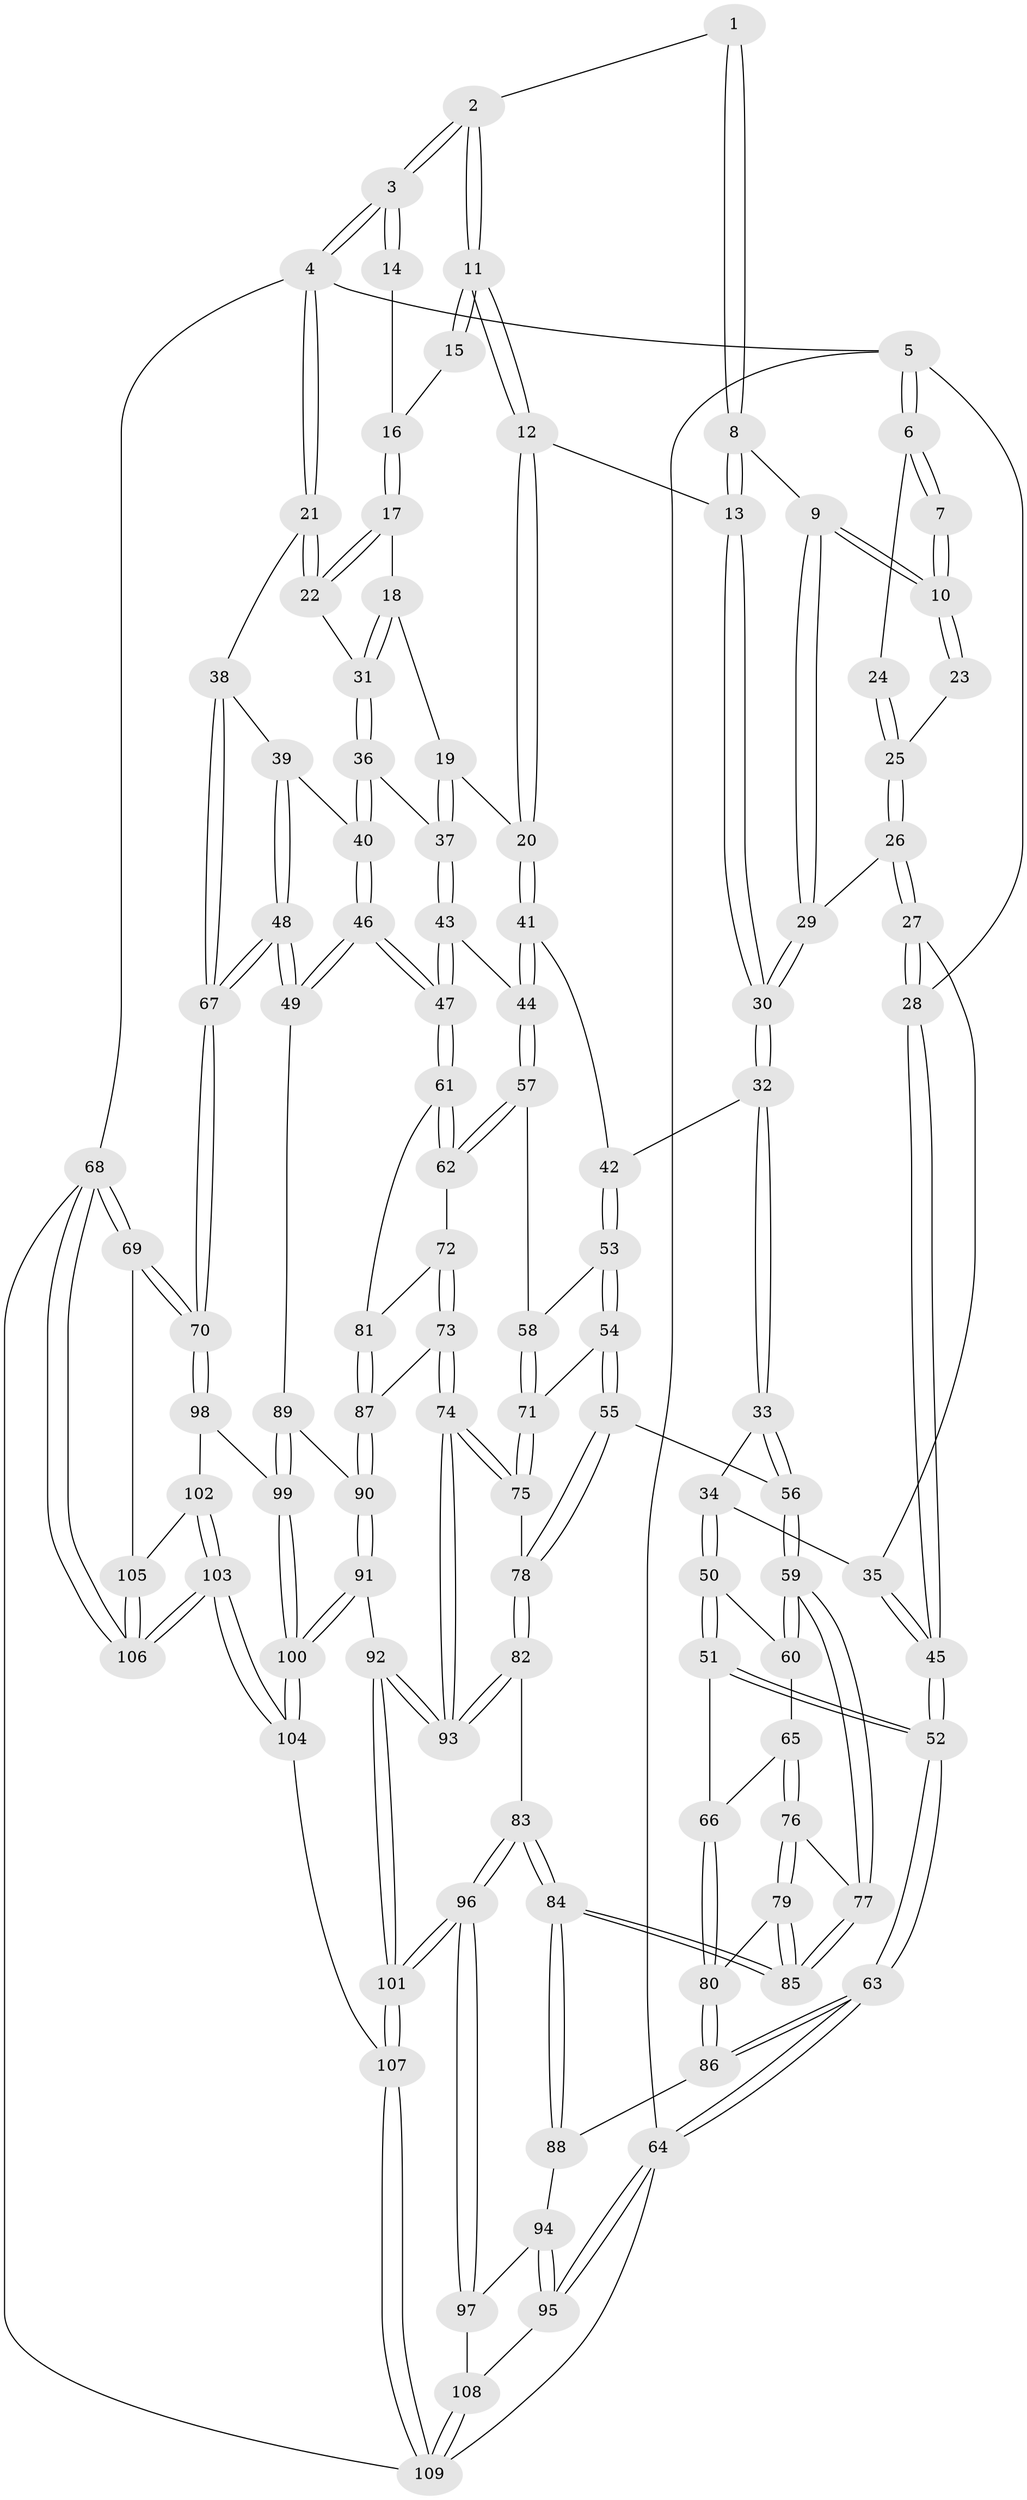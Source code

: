// coarse degree distribution, {3: 0.38636363636363635, 4: 0.4772727272727273, 5: 0.11363636363636363, 2: 0.022727272727272728}
// Generated by graph-tools (version 1.1) at 2025/38/03/04/25 23:38:30]
// undirected, 109 vertices, 269 edges
graph export_dot {
  node [color=gray90,style=filled];
  1 [pos="+0.5069201573309874+0"];
  2 [pos="+0.7071453856607822+0"];
  3 [pos="+1+0"];
  4 [pos="+1+0"];
  5 [pos="+0+0"];
  6 [pos="+0+0"];
  7 [pos="+0.4143760842218033+0"];
  8 [pos="+0.5131350792926449+0.005793685229442973"];
  9 [pos="+0.38611262704755545+0.12059421436006716"];
  10 [pos="+0.3798032695386614+0.11157613332961329"];
  11 [pos="+0.7181268966289629+0.023429923506675318"];
  12 [pos="+0.6718594018624993+0.13894681365431383"];
  13 [pos="+0.6130084152174998+0.14235000376434606"];
  14 [pos="+0.9147029639239809+0"];
  15 [pos="+0.8278571130246237+0.05187527831777835"];
  16 [pos="+0.8614940311872737+0.07677908323152005"];
  17 [pos="+0.8885859195826886+0.10271282401087246"];
  18 [pos="+0.7818751844041639+0.16931031607018762"];
  19 [pos="+0.7117786312537577+0.1618567494374783"];
  20 [pos="+0.6851485507119097+0.15581927219335473"];
  21 [pos="+1+0.08403761008598727"];
  22 [pos="+0.9991499691333494+0.12878326007374435"];
  23 [pos="+0.3204176876679188+0.0785317052889058"];
  24 [pos="+0.07438491497804937+0"];
  25 [pos="+0.20558454266302603+0.14971734792045208"];
  26 [pos="+0.20927017071842102+0.19051983489367025"];
  27 [pos="+0.20652260633200073+0.19751833539256494"];
  28 [pos="+0+0.06817576487296183"];
  29 [pos="+0.3897834322663331+0.13593091489058248"];
  30 [pos="+0.4489007570831481+0.23267822260415866"];
  31 [pos="+0.8655661022425619+0.2249065003951868"];
  32 [pos="+0.4456679994878852+0.24704295693602535"];
  33 [pos="+0.2808223325478017+0.3242044811048447"];
  34 [pos="+0.25013674478014675+0.3130214977333749"];
  35 [pos="+0.20730891775464727+0.22855868448338096"];
  36 [pos="+0.8593838148625859+0.28466802976297284"];
  37 [pos="+0.837117343933111+0.29512510298711453"];
  38 [pos="+1+0.13835458272145038"];
  39 [pos="+0.9417059476581964+0.30167428870964813"];
  40 [pos="+0.9027482376601841+0.31124303831731304"];
  41 [pos="+0.6973981537947234+0.3073426440806293"];
  42 [pos="+0.471385574812671+0.29593075745806713"];
  43 [pos="+0.7493920301251226+0.36441751640381986"];
  44 [pos="+0.7152679050549755+0.3544130375904882"];
  45 [pos="+0+0.31038347746042116"];
  46 [pos="+0.9013569320416923+0.5348505372861785"];
  47 [pos="+0.8929033244497268+0.5311607862283557"];
  48 [pos="+1+0.5734670308821773"];
  49 [pos="+0.9336108650259101+0.5593082949991495"];
  50 [pos="+0.12317645493911547+0.37911140219408646"];
  51 [pos="+0+0.35842330897912195"];
  52 [pos="+0+0.3451661297735314"];
  53 [pos="+0.4745310229371564+0.30701446560066903"];
  54 [pos="+0.4027541916048257+0.46536860130423985"];
  55 [pos="+0.38896528835210925+0.479479444594977"];
  56 [pos="+0.30534723216418147+0.46459313094969984"];
  57 [pos="+0.6534499324562467+0.4079336858601455"];
  58 [pos="+0.5631184986804848+0.4148367095023458"];
  59 [pos="+0.2999197733865245+0.47015659593250586"];
  60 [pos="+0.15885899464826828+0.4385772176221288"];
  61 [pos="+0.8323403037790996+0.5377927259023868"];
  62 [pos="+0.6655806566270746+0.46920802244869037"];
  63 [pos="+0+0.5328979083578119"];
  64 [pos="+0+0.7603952120546112"];
  65 [pos="+0.15987497818758364+0.48684707151021694"];
  66 [pos="+0.12140344911642478+0.5098997198839288"];
  67 [pos="+1+0.6037514742234237"];
  68 [pos="+1+1"];
  69 [pos="+1+0.9694929301485286"];
  70 [pos="+1+0.6457378747168906"];
  71 [pos="+0.5457746554383233+0.45730805995947055"];
  72 [pos="+0.6590172073552681+0.5095445309359177"];
  73 [pos="+0.5807882111393526+0.5770103801179524"];
  74 [pos="+0.5450340729254586+0.5831917830676465"];
  75 [pos="+0.540970505257087+0.5761838924081573"];
  76 [pos="+0.18517963104336882+0.5119327488791275"];
  77 [pos="+0.2659918595679046+0.5327691501981198"];
  78 [pos="+0.4156593696288728+0.5274250496549339"];
  79 [pos="+0.1307323712699606+0.5831892583576546"];
  80 [pos="+0.11200653711009599+0.5804923666886643"];
  81 [pos="+0.729905567900173+0.5657159463712153"];
  82 [pos="+0.33261554053688397+0.6979466959749167"];
  83 [pos="+0.2889739859384881+0.7031916830675615"];
  84 [pos="+0.27280653608581346+0.6804085062690115"];
  85 [pos="+0.2613294522221683+0.6511604486928376"];
  86 [pos="+0.052941746109489186+0.6006825895253112"];
  87 [pos="+0.6852222249429644+0.6115604062536316"];
  88 [pos="+0.09206955699272874+0.6767593378655038"];
  89 [pos="+0.8314581906179686+0.6715345253383981"];
  90 [pos="+0.7062582249644064+0.7235770350908874"];
  91 [pos="+0.6467954288412896+0.8006753077625618"];
  92 [pos="+0.517702032899138+0.746949918308052"];
  93 [pos="+0.5097306372220304+0.7358908111410852"];
  94 [pos="+0.08332243447571415+0.7114099476305934"];
  95 [pos="+0+0.7739637664679917"];
  96 [pos="+0.22739502355533225+0.8345633209234187"];
  97 [pos="+0.1446890563110818+0.8363050466865575"];
  98 [pos="+0.8571714869719107+0.8433747330965651"];
  99 [pos="+0.8506044406156215+0.8412371299898815"];
  100 [pos="+0.6839546705652515+0.8731893509552614"];
  101 [pos="+0.35380424876269434+1"];
  102 [pos="+0.8604544766551825+0.8490398180366204"];
  103 [pos="+0.8826275340785807+1"];
  104 [pos="+0.6614660467098503+1"];
  105 [pos="+0.893115386557446+0.8726112690592175"];
  106 [pos="+1+1"];
  107 [pos="+0.3644615430610585+1"];
  108 [pos="+0.11361359405763644+0.8482930335042222"];
  109 [pos="+0+1"];
  1 -- 2;
  1 -- 8;
  1 -- 8;
  2 -- 3;
  2 -- 3;
  2 -- 11;
  2 -- 11;
  3 -- 4;
  3 -- 4;
  3 -- 14;
  3 -- 14;
  4 -- 5;
  4 -- 21;
  4 -- 21;
  4 -- 68;
  5 -- 6;
  5 -- 6;
  5 -- 28;
  5 -- 64;
  6 -- 7;
  6 -- 7;
  6 -- 24;
  7 -- 10;
  7 -- 10;
  8 -- 9;
  8 -- 13;
  8 -- 13;
  9 -- 10;
  9 -- 10;
  9 -- 29;
  9 -- 29;
  10 -- 23;
  10 -- 23;
  11 -- 12;
  11 -- 12;
  11 -- 15;
  11 -- 15;
  12 -- 13;
  12 -- 20;
  12 -- 20;
  13 -- 30;
  13 -- 30;
  14 -- 16;
  15 -- 16;
  16 -- 17;
  16 -- 17;
  17 -- 18;
  17 -- 22;
  17 -- 22;
  18 -- 19;
  18 -- 31;
  18 -- 31;
  19 -- 20;
  19 -- 37;
  19 -- 37;
  20 -- 41;
  20 -- 41;
  21 -- 22;
  21 -- 22;
  21 -- 38;
  22 -- 31;
  23 -- 25;
  24 -- 25;
  24 -- 25;
  25 -- 26;
  25 -- 26;
  26 -- 27;
  26 -- 27;
  26 -- 29;
  27 -- 28;
  27 -- 28;
  27 -- 35;
  28 -- 45;
  28 -- 45;
  29 -- 30;
  29 -- 30;
  30 -- 32;
  30 -- 32;
  31 -- 36;
  31 -- 36;
  32 -- 33;
  32 -- 33;
  32 -- 42;
  33 -- 34;
  33 -- 56;
  33 -- 56;
  34 -- 35;
  34 -- 50;
  34 -- 50;
  35 -- 45;
  35 -- 45;
  36 -- 37;
  36 -- 40;
  36 -- 40;
  37 -- 43;
  37 -- 43;
  38 -- 39;
  38 -- 67;
  38 -- 67;
  39 -- 40;
  39 -- 48;
  39 -- 48;
  40 -- 46;
  40 -- 46;
  41 -- 42;
  41 -- 44;
  41 -- 44;
  42 -- 53;
  42 -- 53;
  43 -- 44;
  43 -- 47;
  43 -- 47;
  44 -- 57;
  44 -- 57;
  45 -- 52;
  45 -- 52;
  46 -- 47;
  46 -- 47;
  46 -- 49;
  46 -- 49;
  47 -- 61;
  47 -- 61;
  48 -- 49;
  48 -- 49;
  48 -- 67;
  48 -- 67;
  49 -- 89;
  50 -- 51;
  50 -- 51;
  50 -- 60;
  51 -- 52;
  51 -- 52;
  51 -- 66;
  52 -- 63;
  52 -- 63;
  53 -- 54;
  53 -- 54;
  53 -- 58;
  54 -- 55;
  54 -- 55;
  54 -- 71;
  55 -- 56;
  55 -- 78;
  55 -- 78;
  56 -- 59;
  56 -- 59;
  57 -- 58;
  57 -- 62;
  57 -- 62;
  58 -- 71;
  58 -- 71;
  59 -- 60;
  59 -- 60;
  59 -- 77;
  59 -- 77;
  60 -- 65;
  61 -- 62;
  61 -- 62;
  61 -- 81;
  62 -- 72;
  63 -- 64;
  63 -- 64;
  63 -- 86;
  63 -- 86;
  64 -- 95;
  64 -- 95;
  64 -- 109;
  65 -- 66;
  65 -- 76;
  65 -- 76;
  66 -- 80;
  66 -- 80;
  67 -- 70;
  67 -- 70;
  68 -- 69;
  68 -- 69;
  68 -- 106;
  68 -- 106;
  68 -- 109;
  69 -- 70;
  69 -- 70;
  69 -- 105;
  70 -- 98;
  70 -- 98;
  71 -- 75;
  71 -- 75;
  72 -- 73;
  72 -- 73;
  72 -- 81;
  73 -- 74;
  73 -- 74;
  73 -- 87;
  74 -- 75;
  74 -- 75;
  74 -- 93;
  74 -- 93;
  75 -- 78;
  76 -- 77;
  76 -- 79;
  76 -- 79;
  77 -- 85;
  77 -- 85;
  78 -- 82;
  78 -- 82;
  79 -- 80;
  79 -- 85;
  79 -- 85;
  80 -- 86;
  80 -- 86;
  81 -- 87;
  81 -- 87;
  82 -- 83;
  82 -- 93;
  82 -- 93;
  83 -- 84;
  83 -- 84;
  83 -- 96;
  83 -- 96;
  84 -- 85;
  84 -- 85;
  84 -- 88;
  84 -- 88;
  86 -- 88;
  87 -- 90;
  87 -- 90;
  88 -- 94;
  89 -- 90;
  89 -- 99;
  89 -- 99;
  90 -- 91;
  90 -- 91;
  91 -- 92;
  91 -- 100;
  91 -- 100;
  92 -- 93;
  92 -- 93;
  92 -- 101;
  92 -- 101;
  94 -- 95;
  94 -- 95;
  94 -- 97;
  95 -- 108;
  96 -- 97;
  96 -- 97;
  96 -- 101;
  96 -- 101;
  97 -- 108;
  98 -- 99;
  98 -- 102;
  99 -- 100;
  99 -- 100;
  100 -- 104;
  100 -- 104;
  101 -- 107;
  101 -- 107;
  102 -- 103;
  102 -- 103;
  102 -- 105;
  103 -- 104;
  103 -- 104;
  103 -- 106;
  103 -- 106;
  104 -- 107;
  105 -- 106;
  105 -- 106;
  107 -- 109;
  107 -- 109;
  108 -- 109;
  108 -- 109;
}
